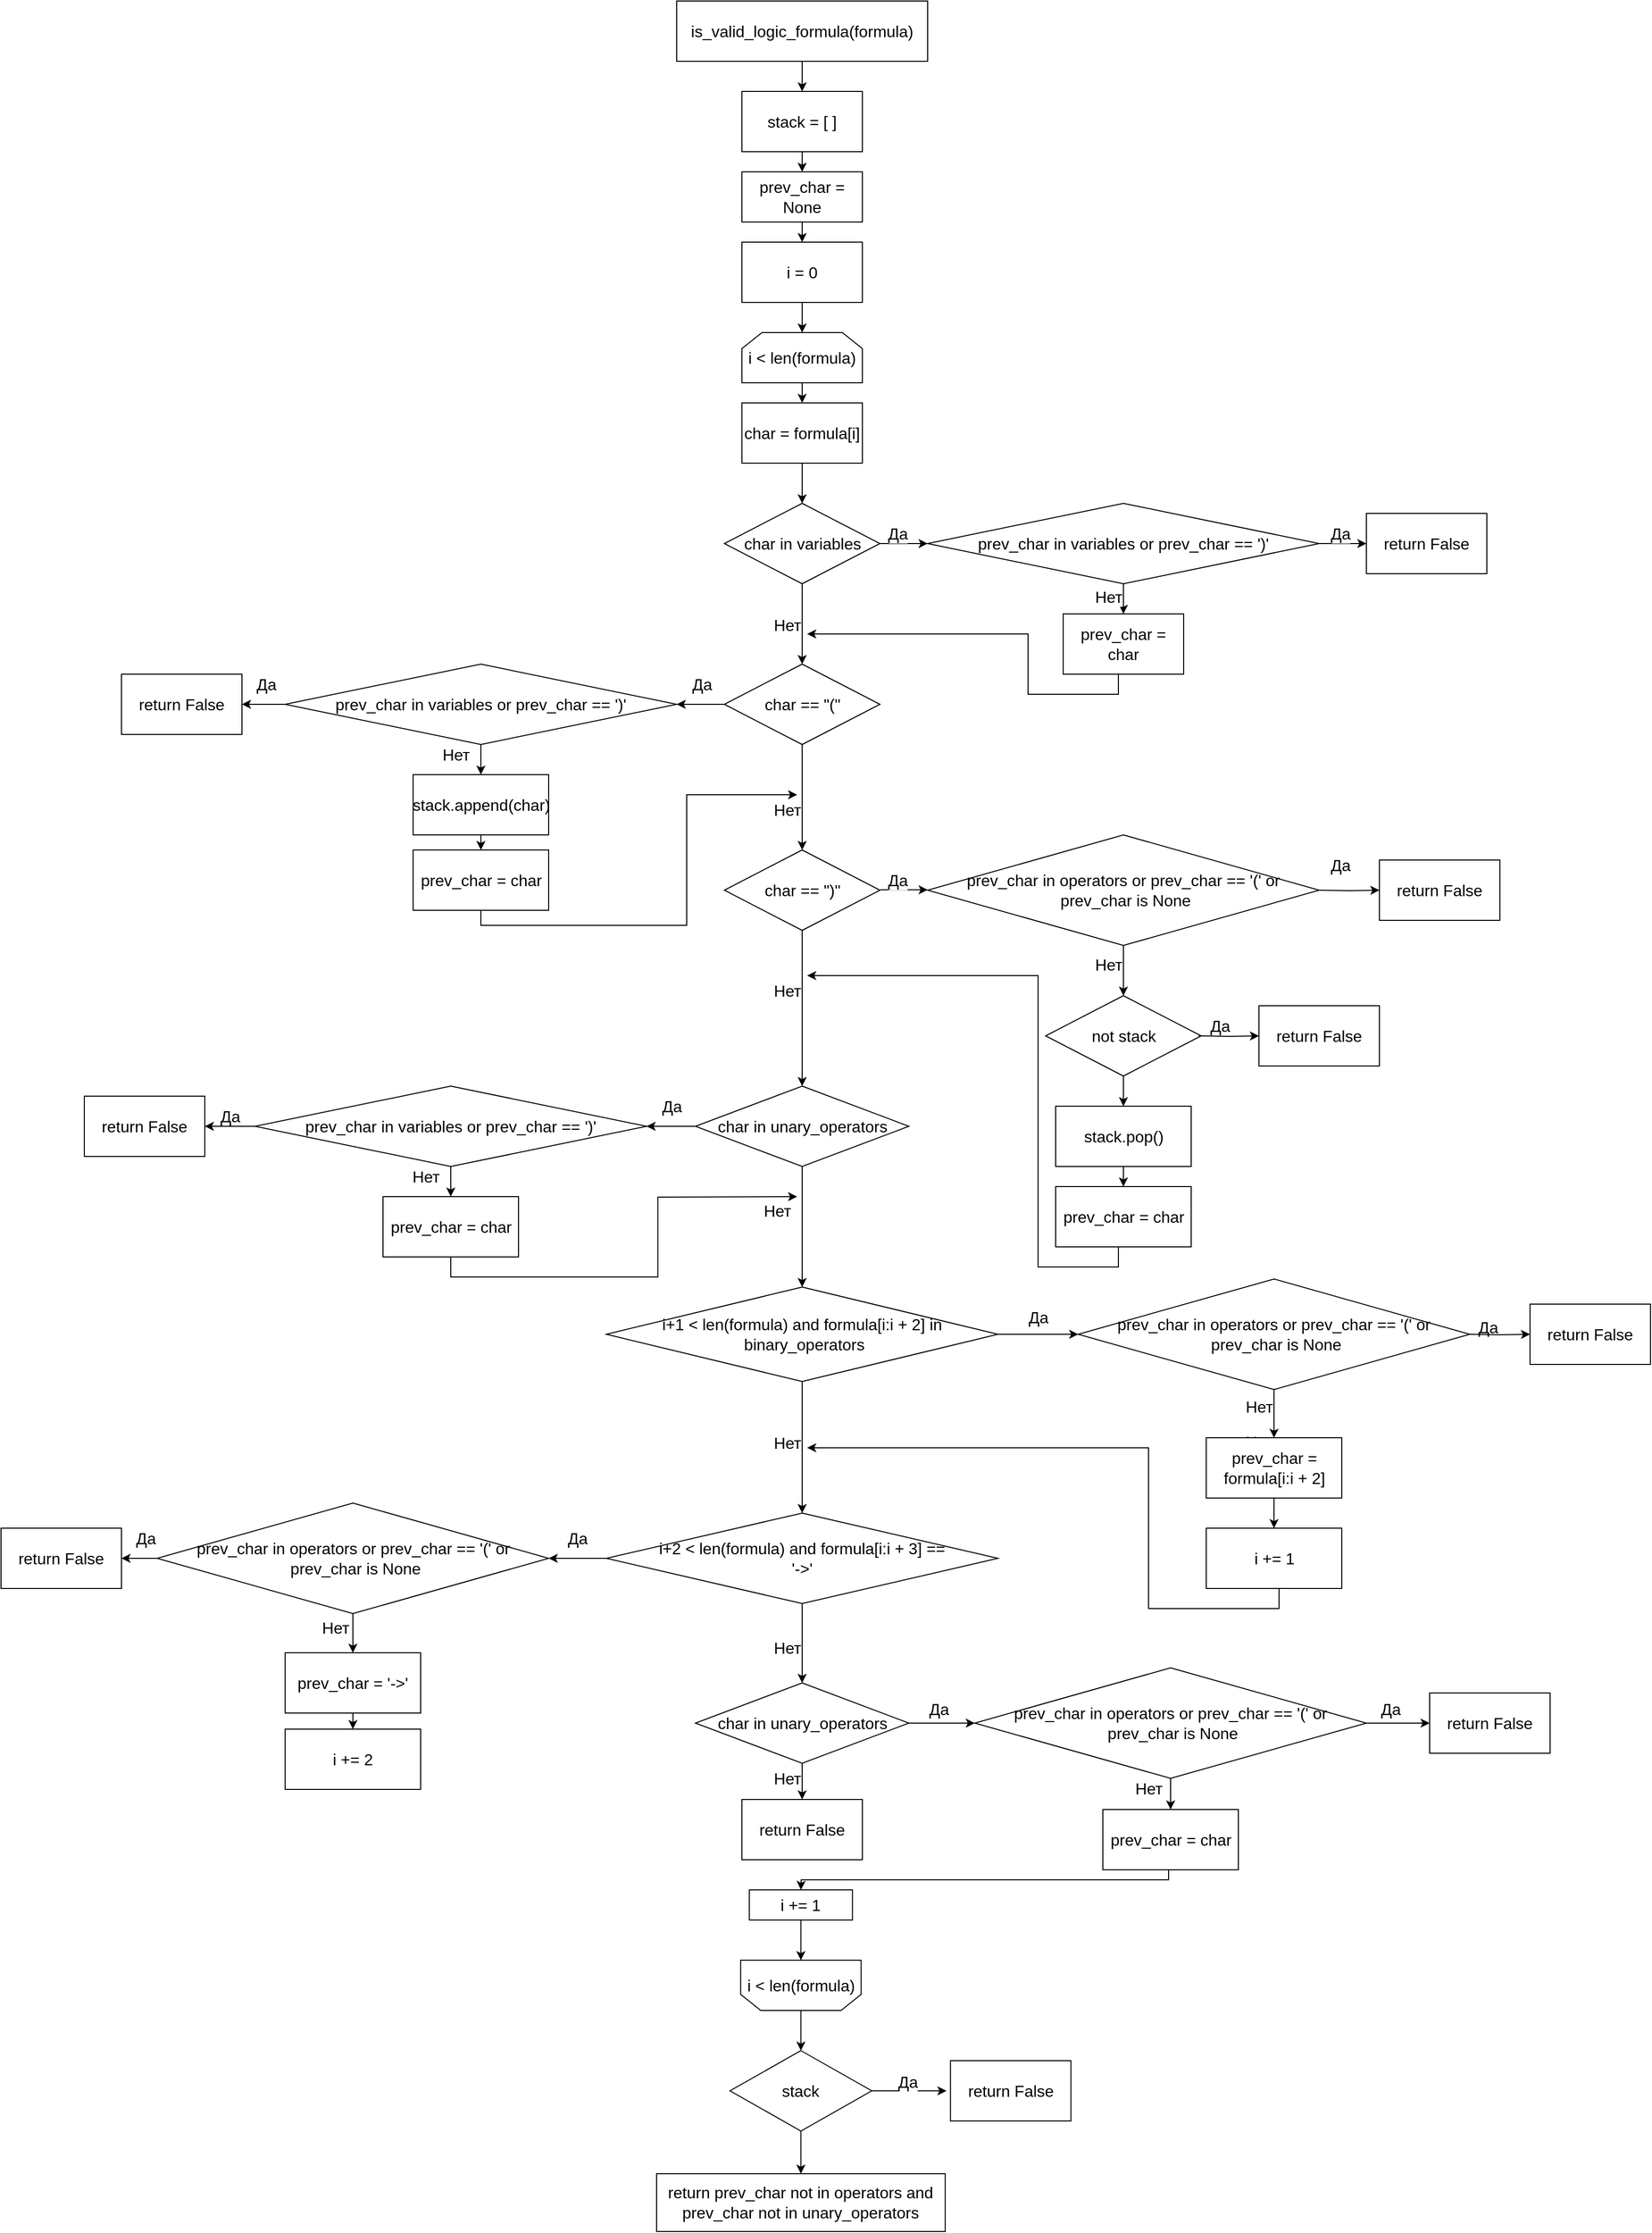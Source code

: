 <mxfile version="24.4.15" type="device">
  <diagram name="Страница — 1" id="Y0iog1D-8gOojJ0sZurG">
    <mxGraphModel dx="2927" dy="1044" grid="1" gridSize="10" guides="1" tooltips="1" connect="1" arrows="1" fold="1" page="1" pageScale="1" pageWidth="827" pageHeight="1169" math="0" shadow="0">
      <root>
        <mxCell id="0" />
        <mxCell id="1" parent="0" />
        <mxCell id="5-rzLN85mJO3nijn3qB9-3" style="edgeStyle=orthogonalEdgeStyle;rounded=0;orthogonalLoop=1;jettySize=auto;html=1;exitX=0.5;exitY=1;exitDx=0;exitDy=0;entryX=0.5;entryY=0;entryDx=0;entryDy=0;fontSize=16;" parent="1" source="5-rzLN85mJO3nijn3qB9-1" target="5-rzLN85mJO3nijn3qB9-2" edge="1">
          <mxGeometry relative="1" as="geometry" />
        </mxCell>
        <mxCell id="5-rzLN85mJO3nijn3qB9-1" value="is_valid_logic_formula(formula)" style="rounded=1;whiteSpace=wrap;html=1;arcSize=0;fontSize=16;" parent="1" vertex="1">
          <mxGeometry x="20.01" y="80" width="250" height="60" as="geometry" />
        </mxCell>
        <mxCell id="5-rzLN85mJO3nijn3qB9-5" style="edgeStyle=orthogonalEdgeStyle;rounded=0;orthogonalLoop=1;jettySize=auto;html=1;exitX=0.5;exitY=1;exitDx=0;exitDy=0;entryX=0.5;entryY=0;entryDx=0;entryDy=0;fontSize=16;" parent="1" source="5-rzLN85mJO3nijn3qB9-2" target="5-rzLN85mJO3nijn3qB9-4" edge="1">
          <mxGeometry relative="1" as="geometry" />
        </mxCell>
        <mxCell id="5-rzLN85mJO3nijn3qB9-2" value="stack = [ ]" style="rounded=0;whiteSpace=wrap;html=1;fontSize=16;" parent="1" vertex="1">
          <mxGeometry x="85" y="170" width="120" height="60" as="geometry" />
        </mxCell>
        <mxCell id="5-rzLN85mJO3nijn3qB9-7" style="edgeStyle=orthogonalEdgeStyle;rounded=0;orthogonalLoop=1;jettySize=auto;html=1;exitX=0.5;exitY=1;exitDx=0;exitDy=0;entryX=0.5;entryY=0;entryDx=0;entryDy=0;fontSize=16;" parent="1" source="5-rzLN85mJO3nijn3qB9-4" target="5-rzLN85mJO3nijn3qB9-6" edge="1">
          <mxGeometry relative="1" as="geometry" />
        </mxCell>
        <mxCell id="5-rzLN85mJO3nijn3qB9-4" value="prev_char = None" style="rounded=0;whiteSpace=wrap;html=1;fontSize=16;" parent="1" vertex="1">
          <mxGeometry x="85" y="250" width="120" height="50" as="geometry" />
        </mxCell>
        <mxCell id="5-rzLN85mJO3nijn3qB9-9" style="edgeStyle=orthogonalEdgeStyle;rounded=0;orthogonalLoop=1;jettySize=auto;html=1;exitX=0.5;exitY=1;exitDx=0;exitDy=0;entryX=0.5;entryY=0;entryDx=0;entryDy=0;fontSize=16;" parent="1" source="5-rzLN85mJO3nijn3qB9-6" target="5-rzLN85mJO3nijn3qB9-8" edge="1">
          <mxGeometry relative="1" as="geometry" />
        </mxCell>
        <mxCell id="5-rzLN85mJO3nijn3qB9-6" value="i = 0" style="rounded=0;whiteSpace=wrap;html=1;fontSize=16;" parent="1" vertex="1">
          <mxGeometry x="85" y="320" width="120" height="60" as="geometry" />
        </mxCell>
        <mxCell id="5-rzLN85mJO3nijn3qB9-11" style="edgeStyle=orthogonalEdgeStyle;rounded=0;orthogonalLoop=1;jettySize=auto;html=1;exitX=0.5;exitY=1;exitDx=0;exitDy=0;entryX=0.5;entryY=0;entryDx=0;entryDy=0;fontSize=16;" parent="1" source="5-rzLN85mJO3nijn3qB9-8" target="5-rzLN85mJO3nijn3qB9-10" edge="1">
          <mxGeometry relative="1" as="geometry" />
        </mxCell>
        <mxCell id="5-rzLN85mJO3nijn3qB9-8" value="i &amp;lt; len(formula)" style="shape=loopLimit;whiteSpace=wrap;html=1;fontSize=16;" parent="1" vertex="1">
          <mxGeometry x="85" y="410" width="120" height="50" as="geometry" />
        </mxCell>
        <mxCell id="5-rzLN85mJO3nijn3qB9-13" style="edgeStyle=orthogonalEdgeStyle;rounded=0;orthogonalLoop=1;jettySize=auto;html=1;exitX=0.5;exitY=1;exitDx=0;exitDy=0;entryX=0.5;entryY=0;entryDx=0;entryDy=0;fontSize=16;" parent="1" source="5-rzLN85mJO3nijn3qB9-10" target="5-rzLN85mJO3nijn3qB9-12" edge="1">
          <mxGeometry relative="1" as="geometry" />
        </mxCell>
        <mxCell id="5-rzLN85mJO3nijn3qB9-10" value="char = formula[i]" style="rounded=0;whiteSpace=wrap;html=1;fontSize=16;" parent="1" vertex="1">
          <mxGeometry x="85.01" y="480" width="120" height="60" as="geometry" />
        </mxCell>
        <mxCell id="5-rzLN85mJO3nijn3qB9-19" style="edgeStyle=orthogonalEdgeStyle;rounded=0;orthogonalLoop=1;jettySize=auto;html=1;exitX=1;exitY=0.5;exitDx=0;exitDy=0;entryX=0;entryY=0.5;entryDx=0;entryDy=0;fontSize=16;" parent="1" source="5-rzLN85mJO3nijn3qB9-12" target="5-rzLN85mJO3nijn3qB9-14" edge="1">
          <mxGeometry relative="1" as="geometry" />
        </mxCell>
        <mxCell id="5-rzLN85mJO3nijn3qB9-20" value="Да" style="edgeLabel;html=1;align=center;verticalAlign=middle;resizable=0;points=[];fontSize=16;" parent="5-rzLN85mJO3nijn3qB9-19" vertex="1" connectable="0">
          <mxGeometry x="-0.397" y="-2" relative="1" as="geometry">
            <mxPoint x="3" y="-12" as="offset" />
          </mxGeometry>
        </mxCell>
        <mxCell id="5-rzLN85mJO3nijn3qB9-25" style="edgeStyle=orthogonalEdgeStyle;rounded=0;orthogonalLoop=1;jettySize=auto;html=1;exitX=0.5;exitY=1;exitDx=0;exitDy=0;entryX=0.5;entryY=0;entryDx=0;entryDy=0;fontSize=16;" parent="1" source="5-rzLN85mJO3nijn3qB9-12" target="5-rzLN85mJO3nijn3qB9-24" edge="1">
          <mxGeometry relative="1" as="geometry" />
        </mxCell>
        <mxCell id="5-rzLN85mJO3nijn3qB9-26" value="Нет" style="edgeLabel;html=1;align=center;verticalAlign=middle;resizable=0;points=[];fontSize=16;" parent="5-rzLN85mJO3nijn3qB9-25" vertex="1" connectable="0">
          <mxGeometry x="0.022" relative="1" as="geometry">
            <mxPoint x="-15" as="offset" />
          </mxGeometry>
        </mxCell>
        <mxCell id="5-rzLN85mJO3nijn3qB9-41" value="Нет" style="edgeLabel;html=1;align=center;verticalAlign=middle;resizable=0;points=[];fontSize=16;" parent="5-rzLN85mJO3nijn3qB9-25" vertex="1" connectable="0">
          <mxGeometry x="0.022" relative="1" as="geometry">
            <mxPoint x="-15" y="184" as="offset" />
          </mxGeometry>
        </mxCell>
        <mxCell id="LosqxCg_f1JMaSv-hM1q-16" value="Нет" style="edgeLabel;html=1;align=center;verticalAlign=middle;resizable=0;points=[];fontSize=16;" parent="5-rzLN85mJO3nijn3qB9-25" vertex="1" connectable="0">
          <mxGeometry x="0.022" relative="1" as="geometry">
            <mxPoint x="-345" y="164" as="offset" />
          </mxGeometry>
        </mxCell>
        <mxCell id="LosqxCg_f1JMaSv-hM1q-19" value="Нет" style="edgeLabel;html=1;align=center;verticalAlign=middle;resizable=0;points=[];fontSize=16;" parent="5-rzLN85mJO3nijn3qB9-25" vertex="1" connectable="0">
          <mxGeometry x="0.022" relative="1" as="geometry">
            <mxPoint x="305" y="338" as="offset" />
          </mxGeometry>
        </mxCell>
        <mxCell id="LosqxCg_f1JMaSv-hM1q-20" value="Нет" style="edgeLabel;html=1;align=center;verticalAlign=middle;resizable=0;points=[];fontSize=16;" parent="5-rzLN85mJO3nijn3qB9-25" vertex="1" connectable="0">
          <mxGeometry x="0.022" relative="1" as="geometry">
            <mxPoint x="305" y="494" as="offset" />
          </mxGeometry>
        </mxCell>
        <mxCell id="LosqxCg_f1JMaSv-hM1q-22" value="Нет" style="edgeLabel;html=1;align=center;verticalAlign=middle;resizable=0;points=[];fontSize=16;" parent="5-rzLN85mJO3nijn3qB9-25" vertex="1" connectable="0">
          <mxGeometry x="0.022" relative="1" as="geometry">
            <mxPoint x="-15" y="364" as="offset" />
          </mxGeometry>
        </mxCell>
        <mxCell id="LosqxCg_f1JMaSv-hM1q-32" value="Нет" style="edgeLabel;html=1;align=center;verticalAlign=middle;resizable=0;points=[];fontSize=16;" parent="5-rzLN85mJO3nijn3qB9-25" vertex="1" connectable="0">
          <mxGeometry x="0.022" relative="1" as="geometry">
            <mxPoint x="-375" y="583" as="offset" />
          </mxGeometry>
        </mxCell>
        <mxCell id="LosqxCg_f1JMaSv-hM1q-34" value="Нет" style="edgeLabel;html=1;align=center;verticalAlign=middle;resizable=0;points=[];fontSize=16;" parent="5-rzLN85mJO3nijn3qB9-25" vertex="1" connectable="0">
          <mxGeometry x="0.022" relative="1" as="geometry">
            <mxPoint x="-25" y="583" as="offset" />
          </mxGeometry>
        </mxCell>
        <mxCell id="LosqxCg_f1JMaSv-hM1q-36" value="Нет" style="edgeLabel;html=1;align=center;verticalAlign=middle;resizable=0;points=[];fontSize=16;" parent="5-rzLN85mJO3nijn3qB9-25" vertex="1" connectable="0">
          <mxGeometry x="0.022" relative="1" as="geometry">
            <mxPoint x="455" y="813" as="offset" />
          </mxGeometry>
        </mxCell>
        <mxCell id="LosqxCg_f1JMaSv-hM1q-39" value="Нет" style="edgeLabel;html=1;align=center;verticalAlign=middle;resizable=0;points=[];fontSize=16;" parent="5-rzLN85mJO3nijn3qB9-25" vertex="1" connectable="0">
          <mxGeometry x="0.022" relative="1" as="geometry">
            <mxPoint x="-15" y="814" as="offset" />
          </mxGeometry>
        </mxCell>
        <mxCell id="LosqxCg_f1JMaSv-hM1q-48" value="Нет" style="edgeLabel;html=1;align=center;verticalAlign=middle;resizable=0;points=[];fontSize=16;" parent="5-rzLN85mJO3nijn3qB9-25" vertex="1" connectable="0">
          <mxGeometry x="0.022" relative="1" as="geometry">
            <mxPoint x="-465" y="1034" as="offset" />
          </mxGeometry>
        </mxCell>
        <mxCell id="LosqxCg_f1JMaSv-hM1q-54" value="Нет" style="edgeLabel;html=1;align=center;verticalAlign=middle;resizable=0;points=[];fontSize=16;" parent="5-rzLN85mJO3nijn3qB9-25" vertex="1" connectable="0">
          <mxGeometry x="0.022" relative="1" as="geometry">
            <mxPoint x="-15" y="1018" as="offset" />
          </mxGeometry>
        </mxCell>
        <mxCell id="LosqxCg_f1JMaSv-hM1q-55" value="Нет" style="edgeLabel;html=1;align=center;verticalAlign=middle;resizable=0;points=[];fontSize=16;" parent="5-rzLN85mJO3nijn3qB9-25" vertex="1" connectable="0">
          <mxGeometry x="0.022" relative="1" as="geometry">
            <mxPoint x="455" y="778" as="offset" />
          </mxGeometry>
        </mxCell>
        <mxCell id="LosqxCg_f1JMaSv-hM1q-58" value="Нет" style="edgeLabel;html=1;align=center;verticalAlign=middle;resizable=0;points=[];fontSize=16;" parent="5-rzLN85mJO3nijn3qB9-25" vertex="1" connectable="0">
          <mxGeometry x="0.022" relative="1" as="geometry">
            <mxPoint x="-465" y="998" as="offset" />
          </mxGeometry>
        </mxCell>
        <mxCell id="LosqxCg_f1JMaSv-hM1q-59" value="Нет" style="edgeLabel;html=1;align=center;verticalAlign=middle;resizable=0;points=[];fontSize=16;" parent="5-rzLN85mJO3nijn3qB9-25" vertex="1" connectable="0">
          <mxGeometry x="0.022" relative="1" as="geometry">
            <mxPoint x="345" y="1158" as="offset" />
          </mxGeometry>
        </mxCell>
        <mxCell id="LosqxCg_f1JMaSv-hM1q-60" value="Нет" style="edgeLabel;html=1;align=center;verticalAlign=middle;resizable=0;points=[];fontSize=16;" parent="5-rzLN85mJO3nijn3qB9-25" vertex="1" connectable="0">
          <mxGeometry x="0.022" relative="1" as="geometry">
            <mxPoint x="-15" y="1148" as="offset" />
          </mxGeometry>
        </mxCell>
        <mxCell id="5-rzLN85mJO3nijn3qB9-12" value="char in variables" style="rhombus;whiteSpace=wrap;html=1;fontSize=16;" parent="1" vertex="1">
          <mxGeometry x="67.5" y="580" width="155" height="80" as="geometry" />
        </mxCell>
        <mxCell id="5-rzLN85mJO3nijn3qB9-17" style="edgeStyle=orthogonalEdgeStyle;rounded=0;orthogonalLoop=1;jettySize=auto;html=1;exitX=1;exitY=0.5;exitDx=0;exitDy=0;entryX=0;entryY=0.5;entryDx=0;entryDy=0;fontSize=16;" parent="1" source="5-rzLN85mJO3nijn3qB9-14" target="5-rzLN85mJO3nijn3qB9-15" edge="1">
          <mxGeometry relative="1" as="geometry" />
        </mxCell>
        <mxCell id="5-rzLN85mJO3nijn3qB9-18" value="Да" style="edgeLabel;html=1;align=center;verticalAlign=middle;resizable=0;points=[];fontSize=16;" parent="5-rzLN85mJO3nijn3qB9-17" vertex="1" connectable="0">
          <mxGeometry x="-0.126" y="5" relative="1" as="geometry">
            <mxPoint y="-5" as="offset" />
          </mxGeometry>
        </mxCell>
        <mxCell id="5-rzLN85mJO3nijn3qB9-45" value="Да" style="edgeLabel;html=1;align=center;verticalAlign=middle;resizable=0;points=[];fontSize=16;" parent="5-rzLN85mJO3nijn3qB9-17" vertex="1" connectable="0">
          <mxGeometry x="-0.126" y="5" relative="1" as="geometry">
            <mxPoint y="325" as="offset" />
          </mxGeometry>
        </mxCell>
        <mxCell id="5-rzLN85mJO3nijn3qB9-49" value="Да" style="edgeLabel;html=1;align=center;verticalAlign=middle;resizable=0;points=[];fontSize=16;" parent="5-rzLN85mJO3nijn3qB9-17" vertex="1" connectable="0">
          <mxGeometry x="-0.126" y="5" relative="1" as="geometry">
            <mxPoint x="-120" y="485" as="offset" />
          </mxGeometry>
        </mxCell>
        <mxCell id="5-rzLN85mJO3nijn3qB9-79" value="Да" style="edgeLabel;html=1;align=center;verticalAlign=middle;resizable=0;points=[];fontSize=16;" parent="5-rzLN85mJO3nijn3qB9-17" vertex="1" connectable="0">
          <mxGeometry x="-0.126" y="5" relative="1" as="geometry">
            <mxPoint x="147" y="785" as="offset" />
          </mxGeometry>
        </mxCell>
        <mxCell id="5-rzLN85mJO3nijn3qB9-108" value="Да" style="edgeLabel;html=1;align=center;verticalAlign=middle;resizable=0;points=[];fontSize=16;" parent="5-rzLN85mJO3nijn3qB9-17" vertex="1" connectable="0">
          <mxGeometry x="-0.126" y="5" relative="1" as="geometry">
            <mxPoint x="50" y="1165" as="offset" />
          </mxGeometry>
        </mxCell>
        <mxCell id="LosqxCg_f1JMaSv-hM1q-6" value="Да" style="edgeLabel;html=1;align=center;verticalAlign=middle;resizable=0;points=[];fontSize=16;" parent="5-rzLN85mJO3nijn3qB9-17" vertex="1" connectable="0">
          <mxGeometry x="-0.126" y="5" relative="1" as="geometry">
            <mxPoint x="-636" y="145" as="offset" />
          </mxGeometry>
        </mxCell>
        <mxCell id="LosqxCg_f1JMaSv-hM1q-7" value="Да" style="edgeLabel;html=1;align=center;verticalAlign=middle;resizable=0;points=[];fontSize=16;" parent="5-rzLN85mJO3nijn3qB9-17" vertex="1" connectable="0">
          <mxGeometry x="-0.126" y="5" relative="1" as="geometry">
            <mxPoint x="-1070" y="145" as="offset" />
          </mxGeometry>
        </mxCell>
        <mxCell id="LosqxCg_f1JMaSv-hM1q-26" value="Да" style="edgeLabel;html=1;align=center;verticalAlign=middle;resizable=0;points=[];fontSize=16;" parent="5-rzLN85mJO3nijn3qB9-17" vertex="1" connectable="0">
          <mxGeometry x="-0.126" y="5" relative="1" as="geometry">
            <mxPoint x="-666" y="565" as="offset" />
          </mxGeometry>
        </mxCell>
        <mxCell id="LosqxCg_f1JMaSv-hM1q-29" value="Да" style="edgeLabel;html=1;align=center;verticalAlign=middle;resizable=0;points=[];fontSize=16;" parent="5-rzLN85mJO3nijn3qB9-17" vertex="1" connectable="0">
          <mxGeometry x="-0.126" y="5" relative="1" as="geometry">
            <mxPoint x="-1106" y="575" as="offset" />
          </mxGeometry>
        </mxCell>
        <mxCell id="LosqxCg_f1JMaSv-hM1q-42" value="Да" style="edgeLabel;html=1;align=center;verticalAlign=middle;resizable=0;points=[];fontSize=16;" parent="5-rzLN85mJO3nijn3qB9-17" vertex="1" connectable="0">
          <mxGeometry x="-0.126" y="5" relative="1" as="geometry">
            <mxPoint x="-760" y="995" as="offset" />
          </mxGeometry>
        </mxCell>
        <mxCell id="LosqxCg_f1JMaSv-hM1q-45" value="Да" style="edgeLabel;html=1;align=center;verticalAlign=middle;resizable=0;points=[];fontSize=16;" parent="5-rzLN85mJO3nijn3qB9-17" vertex="1" connectable="0">
          <mxGeometry x="-0.126" y="5" relative="1" as="geometry">
            <mxPoint x="-1190" y="995" as="offset" />
          </mxGeometry>
        </mxCell>
        <mxCell id="LosqxCg_f1JMaSv-hM1q-53" value="Да" style="edgeLabel;html=1;align=center;verticalAlign=middle;resizable=0;points=[];fontSize=16;" parent="5-rzLN85mJO3nijn3qB9-17" vertex="1" connectable="0">
          <mxGeometry x="-0.126" y="5" relative="1" as="geometry">
            <mxPoint x="-400" y="1165" as="offset" />
          </mxGeometry>
        </mxCell>
        <mxCell id="5-rzLN85mJO3nijn3qB9-22" style="edgeStyle=orthogonalEdgeStyle;rounded=0;orthogonalLoop=1;jettySize=auto;html=1;exitX=0.5;exitY=1;exitDx=0;exitDy=0;entryX=0.5;entryY=0;entryDx=0;entryDy=0;fontSize=16;" parent="1" source="5-rzLN85mJO3nijn3qB9-14" target="5-rzLN85mJO3nijn3qB9-21" edge="1">
          <mxGeometry relative="1" as="geometry" />
        </mxCell>
        <mxCell id="5-rzLN85mJO3nijn3qB9-23" value="Нет" style="edgeLabel;html=1;align=center;verticalAlign=middle;resizable=0;points=[];fontSize=16;" parent="5-rzLN85mJO3nijn3qB9-22" vertex="1" connectable="0">
          <mxGeometry x="-0.236" y="1" relative="1" as="geometry">
            <mxPoint x="-16" y="1" as="offset" />
          </mxGeometry>
        </mxCell>
        <mxCell id="LosqxCg_f1JMaSv-hM1q-56" value="Нет" style="edgeLabel;html=1;align=center;verticalAlign=middle;resizable=0;points=[];fontSize=16;" parent="5-rzLN85mJO3nijn3qB9-22" vertex="1" connectable="0">
          <mxGeometry x="-0.236" y="1" relative="1" as="geometry">
            <mxPoint x="-666" y="158" as="offset" />
          </mxGeometry>
        </mxCell>
        <mxCell id="LosqxCg_f1JMaSv-hM1q-57" value="Нет" style="edgeLabel;html=1;align=center;verticalAlign=middle;resizable=0;points=[];fontSize=16;" parent="5-rzLN85mJO3nijn3qB9-22" vertex="1" connectable="0">
          <mxGeometry x="-0.236" y="1" relative="1" as="geometry">
            <mxPoint x="-696" y="578" as="offset" />
          </mxGeometry>
        </mxCell>
        <mxCell id="5-rzLN85mJO3nijn3qB9-14" value="prev_char in variables or prev_char == &#39;)&#39;" style="rhombus;whiteSpace=wrap;html=1;fontSize=16;" parent="1" vertex="1">
          <mxGeometry x="270" y="580" width="390" height="80" as="geometry" />
        </mxCell>
        <mxCell id="5-rzLN85mJO3nijn3qB9-15" value="&lt;font style=&quot;font-size: 16px;&quot;&gt;return False&lt;/font&gt;" style="rounded=1;whiteSpace=wrap;html=1;arcSize=0;fontSize=16;" parent="1" vertex="1">
          <mxGeometry x="707" y="590" width="120" height="60" as="geometry" />
        </mxCell>
        <mxCell id="5-rzLN85mJO3nijn3qB9-21" value="prev_char = char" style="rounded=0;whiteSpace=wrap;html=1;fontSize=16;" parent="1" vertex="1">
          <mxGeometry x="405" y="690" width="120" height="60" as="geometry" />
        </mxCell>
        <mxCell id="5-rzLN85mJO3nijn3qB9-40" style="edgeStyle=orthogonalEdgeStyle;rounded=0;orthogonalLoop=1;jettySize=auto;html=1;exitX=0.5;exitY=1;exitDx=0;exitDy=0;entryX=0.5;entryY=0;entryDx=0;entryDy=0;fontSize=16;" parent="1" source="5-rzLN85mJO3nijn3qB9-24" target="5-rzLN85mJO3nijn3qB9-39" edge="1">
          <mxGeometry relative="1" as="geometry" />
        </mxCell>
        <mxCell id="LosqxCg_f1JMaSv-hM1q-2" style="edgeStyle=orthogonalEdgeStyle;rounded=0;orthogonalLoop=1;jettySize=auto;html=1;exitX=0;exitY=0.5;exitDx=0;exitDy=0;entryX=1;entryY=0.5;entryDx=0;entryDy=0;fontSize=16;" parent="1" source="5-rzLN85mJO3nijn3qB9-24" target="LosqxCg_f1JMaSv-hM1q-1" edge="1">
          <mxGeometry relative="1" as="geometry" />
        </mxCell>
        <mxCell id="5-rzLN85mJO3nijn3qB9-24" value="char == &quot;(&quot;" style="rhombus;whiteSpace=wrap;html=1;fontSize=16;" parent="1" vertex="1">
          <mxGeometry x="67.5" y="740" width="155" height="80" as="geometry" />
        </mxCell>
        <mxCell id="5-rzLN85mJO3nijn3qB9-27" value="" style="endArrow=classic;html=1;rounded=0;fontSize=16;" parent="1" edge="1">
          <mxGeometry width="50" height="50" relative="1" as="geometry">
            <mxPoint x="460" y="750" as="sourcePoint" />
            <mxPoint x="150" y="710" as="targetPoint" />
            <Array as="points">
              <mxPoint x="460" y="770" />
              <mxPoint x="370" y="770" />
              <mxPoint x="370" y="710" />
            </Array>
          </mxGeometry>
        </mxCell>
        <mxCell id="5-rzLN85mJO3nijn3qB9-60" style="edgeStyle=orthogonalEdgeStyle;rounded=0;orthogonalLoop=1;jettySize=auto;html=1;exitX=0.5;exitY=1;exitDx=0;exitDy=0;entryX=0.5;entryY=0;entryDx=0;entryDy=0;fontSize=16;" parent="1" source="5-rzLN85mJO3nijn3qB9-39" target="5-rzLN85mJO3nijn3qB9-59" edge="1">
          <mxGeometry relative="1" as="geometry" />
        </mxCell>
        <mxCell id="5-rzLN85mJO3nijn3qB9-39" value="char == &quot;)&quot;" style="rhombus;whiteSpace=wrap;html=1;fontSize=16;" parent="1" vertex="1">
          <mxGeometry x="67.51" y="925" width="155" height="80" as="geometry" />
        </mxCell>
        <mxCell id="5-rzLN85mJO3nijn3qB9-52" style="edgeStyle=orthogonalEdgeStyle;rounded=0;orthogonalLoop=1;jettySize=auto;html=1;exitX=0.5;exitY=1;exitDx=0;exitDy=0;entryX=0.5;entryY=0;entryDx=0;entryDy=0;fontSize=16;" parent="1" source="5-rzLN85mJO3nijn3qB9-42" target="5-rzLN85mJO3nijn3qB9-48" edge="1">
          <mxGeometry relative="1" as="geometry" />
        </mxCell>
        <mxCell id="5-rzLN85mJO3nijn3qB9-42" value="prev_char in operators or prev_char == &#39;(&#39; or&lt;div style=&quot;font-size: 16px;&quot;&gt;&amp;nbsp;prev_char is None&lt;/div&gt;" style="rhombus;whiteSpace=wrap;html=1;fontSize=16;" parent="1" vertex="1">
          <mxGeometry x="270" y="910" width="390" height="110" as="geometry" />
        </mxCell>
        <mxCell id="5-rzLN85mJO3nijn3qB9-43" style="edgeStyle=orthogonalEdgeStyle;rounded=0;orthogonalLoop=1;jettySize=auto;html=1;exitX=1;exitY=0.5;exitDx=0;exitDy=0;entryX=0;entryY=0.5;entryDx=0;entryDy=0;fontSize=16;" parent="1" edge="1">
          <mxGeometry relative="1" as="geometry">
            <mxPoint x="223" y="964.64" as="sourcePoint" />
            <mxPoint x="270" y="964.64" as="targetPoint" />
          </mxGeometry>
        </mxCell>
        <mxCell id="5-rzLN85mJO3nijn3qB9-44" value="Да" style="edgeLabel;html=1;align=center;verticalAlign=middle;resizable=0;points=[];fontSize=16;" parent="5-rzLN85mJO3nijn3qB9-43" vertex="1" connectable="0">
          <mxGeometry x="-0.397" y="-2" relative="1" as="geometry">
            <mxPoint x="3" y="-12" as="offset" />
          </mxGeometry>
        </mxCell>
        <mxCell id="LosqxCg_f1JMaSv-hM1q-35" value="Да" style="edgeLabel;html=1;align=center;verticalAlign=middle;resizable=0;points=[];fontSize=16;" parent="5-rzLN85mJO3nijn3qB9-43" vertex="1" connectable="0">
          <mxGeometry x="-0.397" y="-2" relative="1" as="geometry">
            <mxPoint x="143" y="423" as="offset" />
          </mxGeometry>
        </mxCell>
        <mxCell id="5-rzLN85mJO3nijn3qB9-46" style="edgeStyle=orthogonalEdgeStyle;rounded=0;orthogonalLoop=1;jettySize=auto;html=1;exitX=1;exitY=0.5;exitDx=0;exitDy=0;entryX=0;entryY=0.5;entryDx=0;entryDy=0;fontSize=16;" parent="1" target="5-rzLN85mJO3nijn3qB9-47" edge="1">
          <mxGeometry relative="1" as="geometry">
            <mxPoint x="660" y="965" as="sourcePoint" />
          </mxGeometry>
        </mxCell>
        <mxCell id="5-rzLN85mJO3nijn3qB9-47" value="&lt;font style=&quot;font-size: 16px;&quot;&gt;return False&lt;/font&gt;" style="rounded=1;whiteSpace=wrap;html=1;arcSize=0;fontSize=16;" parent="1" vertex="1">
          <mxGeometry x="720" y="935" width="120" height="60" as="geometry" />
        </mxCell>
        <mxCell id="LosqxCg_f1JMaSv-hM1q-18" style="edgeStyle=orthogonalEdgeStyle;rounded=0;orthogonalLoop=1;jettySize=auto;html=1;exitX=0.5;exitY=1;exitDx=0;exitDy=0;entryX=0.5;entryY=0;entryDx=0;entryDy=0;fontSize=16;" parent="1" source="5-rzLN85mJO3nijn3qB9-48" target="5-rzLN85mJO3nijn3qB9-56" edge="1">
          <mxGeometry relative="1" as="geometry" />
        </mxCell>
        <mxCell id="5-rzLN85mJO3nijn3qB9-48" value="not stack" style="rhombus;whiteSpace=wrap;html=1;fontSize=16;" parent="1" vertex="1">
          <mxGeometry x="387.5" y="1070" width="155" height="80" as="geometry" />
        </mxCell>
        <mxCell id="5-rzLN85mJO3nijn3qB9-50" style="edgeStyle=orthogonalEdgeStyle;rounded=0;orthogonalLoop=1;jettySize=auto;html=1;exitX=1;exitY=0.5;exitDx=0;exitDy=0;entryX=0;entryY=0.5;entryDx=0;entryDy=0;fontSize=16;" parent="1" target="5-rzLN85mJO3nijn3qB9-51" edge="1">
          <mxGeometry relative="1" as="geometry">
            <mxPoint x="540" y="1110" as="sourcePoint" />
          </mxGeometry>
        </mxCell>
        <mxCell id="5-rzLN85mJO3nijn3qB9-51" value="&lt;font style=&quot;font-size: 16px;&quot;&gt;return False&lt;/font&gt;" style="rounded=1;whiteSpace=wrap;html=1;arcSize=0;fontSize=16;" parent="1" vertex="1">
          <mxGeometry x="600" y="1080" width="120" height="60" as="geometry" />
        </mxCell>
        <mxCell id="5-rzLN85mJO3nijn3qB9-58" style="edgeStyle=orthogonalEdgeStyle;rounded=0;orthogonalLoop=1;jettySize=auto;html=1;exitX=0.5;exitY=1;exitDx=0;exitDy=0;entryX=0.5;entryY=0;entryDx=0;entryDy=0;fontSize=16;" parent="1" source="5-rzLN85mJO3nijn3qB9-56" target="5-rzLN85mJO3nijn3qB9-57" edge="1">
          <mxGeometry relative="1" as="geometry" />
        </mxCell>
        <mxCell id="5-rzLN85mJO3nijn3qB9-56" value="stack.pop()" style="rounded=0;whiteSpace=wrap;html=1;fontSize=16;" parent="1" vertex="1">
          <mxGeometry x="397.5" y="1180" width="135" height="60" as="geometry" />
        </mxCell>
        <mxCell id="5-rzLN85mJO3nijn3qB9-57" value="prev_char = char" style="rounded=0;whiteSpace=wrap;html=1;fontSize=16;" parent="1" vertex="1">
          <mxGeometry x="397.5" y="1260" width="135" height="60" as="geometry" />
        </mxCell>
        <mxCell id="5-rzLN85mJO3nijn3qB9-75" style="edgeStyle=orthogonalEdgeStyle;rounded=0;orthogonalLoop=1;jettySize=auto;html=1;exitX=0.5;exitY=1;exitDx=0;exitDy=0;entryX=0.5;entryY=0;entryDx=0;entryDy=0;fontSize=16;" parent="1" source="5-rzLN85mJO3nijn3qB9-59" target="5-rzLN85mJO3nijn3qB9-74" edge="1">
          <mxGeometry relative="1" as="geometry" />
        </mxCell>
        <mxCell id="LosqxCg_f1JMaSv-hM1q-25" style="edgeStyle=orthogonalEdgeStyle;rounded=0;orthogonalLoop=1;jettySize=auto;html=1;exitX=0;exitY=0.5;exitDx=0;exitDy=0;entryX=1;entryY=0.5;entryDx=0;entryDy=0;fontSize=16;" parent="1" source="5-rzLN85mJO3nijn3qB9-59" target="LosqxCg_f1JMaSv-hM1q-23" edge="1">
          <mxGeometry relative="1" as="geometry" />
        </mxCell>
        <mxCell id="5-rzLN85mJO3nijn3qB9-59" value="char in unary_operators" style="rhombus;whiteSpace=wrap;html=1;fontSize=16;" parent="1" vertex="1">
          <mxGeometry x="38.76" y="1160" width="212.5" height="80" as="geometry" />
        </mxCell>
        <mxCell id="5-rzLN85mJO3nijn3qB9-85" style="edgeStyle=orthogonalEdgeStyle;rounded=0;orthogonalLoop=1;jettySize=auto;html=1;exitX=1;exitY=0.5;exitDx=0;exitDy=0;entryX=0;entryY=0.5;entryDx=0;entryDy=0;fontSize=16;" parent="1" source="5-rzLN85mJO3nijn3qB9-74" target="5-rzLN85mJO3nijn3qB9-78" edge="1">
          <mxGeometry relative="1" as="geometry" />
        </mxCell>
        <mxCell id="5-rzLN85mJO3nijn3qB9-91" style="edgeStyle=orthogonalEdgeStyle;rounded=0;orthogonalLoop=1;jettySize=auto;html=1;exitX=0.5;exitY=1;exitDx=0;exitDy=0;fontSize=16;" parent="1" source="5-rzLN85mJO3nijn3qB9-74" target="5-rzLN85mJO3nijn3qB9-90" edge="1">
          <mxGeometry relative="1" as="geometry" />
        </mxCell>
        <mxCell id="5-rzLN85mJO3nijn3qB9-74" value="i+1 &amp;lt; len(formula) and formula[i:i + 2] in&lt;div style=&quot;font-size: 16px;&quot;&gt;&amp;nbsp;binary_operators&lt;/div&gt;" style="rhombus;whiteSpace=wrap;html=1;fontSize=16;" parent="1" vertex="1">
          <mxGeometry x="-49.99" y="1360" width="390" height="94" as="geometry" />
        </mxCell>
        <mxCell id="5-rzLN85mJO3nijn3qB9-83" style="edgeStyle=orthogonalEdgeStyle;rounded=0;orthogonalLoop=1;jettySize=auto;html=1;exitX=0.5;exitY=1;exitDx=0;exitDy=0;entryX=0.5;entryY=0;entryDx=0;entryDy=0;fontSize=16;" parent="1" source="5-rzLN85mJO3nijn3qB9-78" target="5-rzLN85mJO3nijn3qB9-82" edge="1">
          <mxGeometry relative="1" as="geometry" />
        </mxCell>
        <mxCell id="5-rzLN85mJO3nijn3qB9-78" value="prev_char in operators or prev_char == &#39;(&#39; or&lt;div style=&quot;font-size: 16px;&quot;&gt;&amp;nbsp;prev_char is None&lt;/div&gt;" style="rhombus;whiteSpace=wrap;html=1;fontSize=16;" parent="1" vertex="1">
          <mxGeometry x="420" y="1352" width="390" height="110" as="geometry" />
        </mxCell>
        <mxCell id="5-rzLN85mJO3nijn3qB9-80" style="edgeStyle=orthogonalEdgeStyle;rounded=0;orthogonalLoop=1;jettySize=auto;html=1;exitX=1;exitY=0.5;exitDx=0;exitDy=0;entryX=0;entryY=0.5;entryDx=0;entryDy=0;fontSize=16;" parent="1" target="5-rzLN85mJO3nijn3qB9-81" edge="1">
          <mxGeometry relative="1" as="geometry">
            <mxPoint x="810" y="1407" as="sourcePoint" />
          </mxGeometry>
        </mxCell>
        <mxCell id="5-rzLN85mJO3nijn3qB9-81" value="&lt;font style=&quot;font-size: 16px;&quot;&gt;return False&lt;/font&gt;" style="rounded=1;whiteSpace=wrap;html=1;arcSize=0;fontSize=16;" parent="1" vertex="1">
          <mxGeometry x="870" y="1377" width="120" height="60" as="geometry" />
        </mxCell>
        <mxCell id="5-rzLN85mJO3nijn3qB9-88" style="edgeStyle=orthogonalEdgeStyle;rounded=0;orthogonalLoop=1;jettySize=auto;html=1;exitX=0.5;exitY=1;exitDx=0;exitDy=0;entryX=0.5;entryY=0;entryDx=0;entryDy=0;fontSize=16;" parent="1" source="5-rzLN85mJO3nijn3qB9-82" target="5-rzLN85mJO3nijn3qB9-87" edge="1">
          <mxGeometry relative="1" as="geometry" />
        </mxCell>
        <mxCell id="5-rzLN85mJO3nijn3qB9-82" value="prev_char = formula[i:i + 2]" style="rounded=0;whiteSpace=wrap;html=1;fontSize=16;" parent="1" vertex="1">
          <mxGeometry x="547.5" y="1510" width="135" height="60" as="geometry" />
        </mxCell>
        <mxCell id="5-rzLN85mJO3nijn3qB9-87" value="i += 1" style="rounded=0;whiteSpace=wrap;html=1;fontSize=16;" parent="1" vertex="1">
          <mxGeometry x="547.5" y="1600" width="135" height="60" as="geometry" />
        </mxCell>
        <mxCell id="5-rzLN85mJO3nijn3qB9-106" style="edgeStyle=orthogonalEdgeStyle;rounded=0;orthogonalLoop=1;jettySize=auto;html=1;exitX=0.5;exitY=1;exitDx=0;exitDy=0;entryX=0.5;entryY=0;entryDx=0;entryDy=0;fontSize=16;" parent="1" source="5-rzLN85mJO3nijn3qB9-90" target="5-rzLN85mJO3nijn3qB9-105" edge="1">
          <mxGeometry relative="1" as="geometry" />
        </mxCell>
        <mxCell id="LosqxCg_f1JMaSv-hM1q-41" style="edgeStyle=orthogonalEdgeStyle;rounded=0;orthogonalLoop=1;jettySize=auto;html=1;exitX=0;exitY=0.5;exitDx=0;exitDy=0;entryX=1;entryY=0.5;entryDx=0;entryDy=0;fontSize=16;" parent="1" source="5-rzLN85mJO3nijn3qB9-90" target="LosqxCg_f1JMaSv-hM1q-40" edge="1">
          <mxGeometry relative="1" as="geometry" />
        </mxCell>
        <mxCell id="5-rzLN85mJO3nijn3qB9-90" value="i+2 &amp;lt; len(formula) and formula[i:i + 3] ==&lt;div style=&quot;font-size: 16px;&quot;&gt;&#39;-&amp;gt;&#39;&lt;/div&gt;" style="rhombus;whiteSpace=wrap;html=1;fontSize=16;" parent="1" vertex="1">
          <mxGeometry x="-49.99" y="1585" width="390" height="90" as="geometry" />
        </mxCell>
        <mxCell id="5-rzLN85mJO3nijn3qB9-120" style="edgeStyle=orthogonalEdgeStyle;rounded=0;orthogonalLoop=1;jettySize=auto;html=1;exitX=0.5;exitY=1;exitDx=0;exitDy=0;entryX=0.5;entryY=0;entryDx=0;entryDy=0;fontSize=16;" parent="1" source="5-rzLN85mJO3nijn3qB9-105" target="5-rzLN85mJO3nijn3qB9-119" edge="1">
          <mxGeometry relative="1" as="geometry" />
        </mxCell>
        <mxCell id="5-rzLN85mJO3nijn3qB9-105" value="char in unary_operators" style="rhombus;whiteSpace=wrap;html=1;fontSize=16;" parent="1" vertex="1">
          <mxGeometry x="38.75" y="1754" width="212.5" height="80" as="geometry" />
        </mxCell>
        <mxCell id="5-rzLN85mJO3nijn3qB9-111" style="edgeStyle=orthogonalEdgeStyle;rounded=0;orthogonalLoop=1;jettySize=auto;html=1;exitX=1;exitY=0.5;exitDx=0;exitDy=0;entryX=0;entryY=0.5;entryDx=0;entryDy=0;fontSize=16;" parent="1" source="5-rzLN85mJO3nijn3qB9-105" target="5-rzLN85mJO3nijn3qB9-112" edge="1">
          <mxGeometry relative="1" as="geometry">
            <mxPoint x="260" y="2365" as="sourcePoint" />
          </mxGeometry>
        </mxCell>
        <mxCell id="LosqxCg_f1JMaSv-hM1q-51" style="edgeStyle=orthogonalEdgeStyle;rounded=0;orthogonalLoop=1;jettySize=auto;html=1;exitX=1;exitY=0.5;exitDx=0;exitDy=0;entryX=0;entryY=0.5;entryDx=0;entryDy=0;fontSize=16;" parent="1" source="5-rzLN85mJO3nijn3qB9-112" target="5-rzLN85mJO3nijn3qB9-114" edge="1">
          <mxGeometry relative="1" as="geometry" />
        </mxCell>
        <mxCell id="LosqxCg_f1JMaSv-hM1q-52" style="edgeStyle=orthogonalEdgeStyle;rounded=0;orthogonalLoop=1;jettySize=auto;html=1;exitX=0.5;exitY=1;exitDx=0;exitDy=0;entryX=0.5;entryY=0;entryDx=0;entryDy=0;fontSize=16;" parent="1" source="5-rzLN85mJO3nijn3qB9-112" target="5-rzLN85mJO3nijn3qB9-117" edge="1">
          <mxGeometry relative="1" as="geometry" />
        </mxCell>
        <mxCell id="5-rzLN85mJO3nijn3qB9-112" value="prev_char in operators or prev_char == &#39;(&#39; or&lt;div style=&quot;font-size: 16px;&quot;&gt;&amp;nbsp;prev_char is None&lt;/div&gt;" style="rhombus;whiteSpace=wrap;html=1;fontSize=16;" parent="1" vertex="1">
          <mxGeometry x="317" y="1739" width="390" height="110" as="geometry" />
        </mxCell>
        <mxCell id="5-rzLN85mJO3nijn3qB9-114" value="&lt;font style=&quot;font-size: 16px;&quot;&gt;return False&lt;/font&gt;" style="rounded=1;whiteSpace=wrap;html=1;arcSize=0;fontSize=16;" parent="1" vertex="1">
          <mxGeometry x="770" y="1764" width="120" height="60" as="geometry" />
        </mxCell>
        <mxCell id="5-rzLN85mJO3nijn3qB9-117" value="prev_char = char" style="rounded=0;whiteSpace=wrap;html=1;fontSize=16;" parent="1" vertex="1">
          <mxGeometry x="444.5" y="1880" width="135" height="60" as="geometry" />
        </mxCell>
        <mxCell id="5-rzLN85mJO3nijn3qB9-119" value="&lt;font style=&quot;font-size: 16px;&quot;&gt;return False&lt;/font&gt;" style="rounded=1;whiteSpace=wrap;html=1;arcSize=0;fontSize=16;" parent="1" vertex="1">
          <mxGeometry x="85" y="1870" width="120" height="60" as="geometry" />
        </mxCell>
        <mxCell id="5-rzLN85mJO3nijn3qB9-125" style="edgeStyle=orthogonalEdgeStyle;rounded=0;orthogonalLoop=1;jettySize=auto;html=1;exitX=0.5;exitY=1;exitDx=0;exitDy=0;entryX=0.5;entryY=1;entryDx=0;entryDy=0;fontSize=16;" parent="1" source="5-rzLN85mJO3nijn3qB9-122" target="5-rzLN85mJO3nijn3qB9-124" edge="1">
          <mxGeometry relative="1" as="geometry" />
        </mxCell>
        <mxCell id="5-rzLN85mJO3nijn3qB9-122" value="i += 1" style="rounded=0;whiteSpace=wrap;html=1;fontSize=16;" parent="1" vertex="1">
          <mxGeometry x="92.36" y="1960" width="102.76" height="30" as="geometry" />
        </mxCell>
        <mxCell id="5-rzLN85mJO3nijn3qB9-127" style="edgeStyle=orthogonalEdgeStyle;rounded=0;orthogonalLoop=1;jettySize=auto;html=1;exitX=0.5;exitY=0;exitDx=0;exitDy=0;entryX=0.5;entryY=0;entryDx=0;entryDy=0;fontSize=16;" parent="1" source="5-rzLN85mJO3nijn3qB9-124" target="5-rzLN85mJO3nijn3qB9-126" edge="1">
          <mxGeometry relative="1" as="geometry" />
        </mxCell>
        <mxCell id="5-rzLN85mJO3nijn3qB9-124" value="i &amp;lt; len(formula)" style="shape=loopLimit;whiteSpace=wrap;html=1;fontSize=16;direction=west;" parent="1" vertex="1">
          <mxGeometry x="83.74" y="2030" width="120" height="50" as="geometry" />
        </mxCell>
        <mxCell id="5-rzLN85mJO3nijn3qB9-130" style="edgeStyle=orthogonalEdgeStyle;rounded=0;orthogonalLoop=1;jettySize=auto;html=1;exitX=1;exitY=0.5;exitDx=0;exitDy=0;fontSize=16;" parent="1" source="5-rzLN85mJO3nijn3qB9-126" edge="1">
          <mxGeometry relative="1" as="geometry">
            <mxPoint x="288.74" y="2160" as="targetPoint" />
          </mxGeometry>
        </mxCell>
        <mxCell id="5-rzLN85mJO3nijn3qB9-131" value="Да" style="edgeLabel;html=1;align=center;verticalAlign=middle;resizable=0;points=[];fontSize=16;" parent="5-rzLN85mJO3nijn3qB9-130" vertex="1" connectable="0">
          <mxGeometry x="0.293" relative="1" as="geometry">
            <mxPoint x="-13" y="-10" as="offset" />
          </mxGeometry>
        </mxCell>
        <mxCell id="5-rzLN85mJO3nijn3qB9-133" style="edgeStyle=orthogonalEdgeStyle;rounded=0;orthogonalLoop=1;jettySize=auto;html=1;exitX=0.5;exitY=1;exitDx=0;exitDy=0;entryX=0.5;entryY=0;entryDx=0;entryDy=0;fontSize=16;" parent="1" source="5-rzLN85mJO3nijn3qB9-126" target="5-rzLN85mJO3nijn3qB9-132" edge="1">
          <mxGeometry relative="1" as="geometry" />
        </mxCell>
        <mxCell id="5-rzLN85mJO3nijn3qB9-126" value="stack" style="rhombus;whiteSpace=wrap;html=1;fontSize=16;" parent="1" vertex="1">
          <mxGeometry x="73.12" y="2120" width="141.25" height="80" as="geometry" />
        </mxCell>
        <mxCell id="5-rzLN85mJO3nijn3qB9-129" value="&lt;font style=&quot;font-size: 16px;&quot;&gt;return False&lt;/font&gt;" style="rounded=1;whiteSpace=wrap;html=1;arcSize=0;fontSize=16;" parent="1" vertex="1">
          <mxGeometry x="292.74" y="2130" width="120" height="60" as="geometry" />
        </mxCell>
        <mxCell id="5-rzLN85mJO3nijn3qB9-132" value="&lt;font style=&quot;font-size: 16px;&quot;&gt;return prev_char not in operators and prev_char not in unary_operators&lt;/font&gt;" style="rounded=1;whiteSpace=wrap;html=1;arcSize=0;fontSize=16;" parent="1" vertex="1">
          <mxGeometry y="2242.5" width="287.49" height="57.5" as="geometry" />
        </mxCell>
        <mxCell id="LosqxCg_f1JMaSv-hM1q-5" style="edgeStyle=orthogonalEdgeStyle;rounded=0;orthogonalLoop=1;jettySize=auto;html=1;exitX=0;exitY=0.5;exitDx=0;exitDy=0;entryX=1;entryY=0.5;entryDx=0;entryDy=0;fontSize=16;" parent="1" source="LosqxCg_f1JMaSv-hM1q-1" target="LosqxCg_f1JMaSv-hM1q-4" edge="1">
          <mxGeometry relative="1" as="geometry" />
        </mxCell>
        <mxCell id="LosqxCg_f1JMaSv-hM1q-17" style="edgeStyle=orthogonalEdgeStyle;rounded=0;orthogonalLoop=1;jettySize=auto;html=1;exitX=0.5;exitY=1;exitDx=0;exitDy=0;entryX=0.5;entryY=0;entryDx=0;entryDy=0;fontSize=16;" parent="1" source="LosqxCg_f1JMaSv-hM1q-1" target="LosqxCg_f1JMaSv-hM1q-8" edge="1">
          <mxGeometry relative="1" as="geometry" />
        </mxCell>
        <mxCell id="LosqxCg_f1JMaSv-hM1q-1" value="prev_char in variables or prev_char == &#39;)&#39;" style="rhombus;whiteSpace=wrap;html=1;fontSize=16;" parent="1" vertex="1">
          <mxGeometry x="-370" y="740" width="390" height="80" as="geometry" />
        </mxCell>
        <mxCell id="LosqxCg_f1JMaSv-hM1q-4" value="&lt;font style=&quot;font-size: 16px;&quot;&gt;return False&lt;/font&gt;" style="rounded=1;whiteSpace=wrap;html=1;arcSize=0;fontSize=16;" parent="1" vertex="1">
          <mxGeometry x="-533" y="750" width="120" height="60" as="geometry" />
        </mxCell>
        <mxCell id="LosqxCg_f1JMaSv-hM1q-12" style="edgeStyle=orthogonalEdgeStyle;rounded=0;orthogonalLoop=1;jettySize=auto;html=1;exitX=0.5;exitY=1;exitDx=0;exitDy=0;entryX=0.5;entryY=0;entryDx=0;entryDy=0;fontSize=16;" parent="1" source="LosqxCg_f1JMaSv-hM1q-8" target="LosqxCg_f1JMaSv-hM1q-11" edge="1">
          <mxGeometry relative="1" as="geometry" />
        </mxCell>
        <mxCell id="LosqxCg_f1JMaSv-hM1q-8" value="stack.append(char)" style="rounded=0;whiteSpace=wrap;html=1;fontSize=16;" parent="1" vertex="1">
          <mxGeometry x="-242.5" y="850" width="135" height="60" as="geometry" />
        </mxCell>
        <mxCell id="LosqxCg_f1JMaSv-hM1q-11" value="prev_char = char" style="rounded=0;whiteSpace=wrap;html=1;fontSize=16;" parent="1" vertex="1">
          <mxGeometry x="-242.5" y="925" width="135" height="60" as="geometry" />
        </mxCell>
        <mxCell id="LosqxCg_f1JMaSv-hM1q-13" value="" style="endArrow=classic;html=1;rounded=0;exitX=0.5;exitY=1;exitDx=0;exitDy=0;fontSize=16;" parent="1" source="LosqxCg_f1JMaSv-hM1q-11" edge="1">
          <mxGeometry width="50" height="50" relative="1" as="geometry">
            <mxPoint x="-470" y="980" as="sourcePoint" />
            <mxPoint x="140" y="870" as="targetPoint" />
            <Array as="points">
              <mxPoint x="-175" y="1000" />
              <mxPoint x="30" y="1000" />
              <mxPoint x="30" y="870" />
            </Array>
          </mxGeometry>
        </mxCell>
        <mxCell id="LosqxCg_f1JMaSv-hM1q-21" value="" style="endArrow=classic;html=1;rounded=0;fontSize=16;" parent="1" edge="1">
          <mxGeometry width="50" height="50" relative="1" as="geometry">
            <mxPoint x="460" y="1320" as="sourcePoint" />
            <mxPoint x="150" y="1050" as="targetPoint" />
            <Array as="points">
              <mxPoint x="460" y="1340" />
              <mxPoint x="380" y="1340" />
              <mxPoint x="380" y="1050" />
            </Array>
          </mxGeometry>
        </mxCell>
        <mxCell id="LosqxCg_f1JMaSv-hM1q-28" style="edgeStyle=orthogonalEdgeStyle;rounded=0;orthogonalLoop=1;jettySize=auto;html=1;exitX=0;exitY=0.5;exitDx=0;exitDy=0;entryX=1;entryY=0.5;entryDx=0;entryDy=0;fontSize=16;" parent="1" source="LosqxCg_f1JMaSv-hM1q-23" target="LosqxCg_f1JMaSv-hM1q-27" edge="1">
          <mxGeometry relative="1" as="geometry" />
        </mxCell>
        <mxCell id="LosqxCg_f1JMaSv-hM1q-31" style="edgeStyle=orthogonalEdgeStyle;rounded=0;orthogonalLoop=1;jettySize=auto;html=1;exitX=0.5;exitY=1;exitDx=0;exitDy=0;entryX=0.5;entryY=0;entryDx=0;entryDy=0;fontSize=16;" parent="1" source="LosqxCg_f1JMaSv-hM1q-23" target="LosqxCg_f1JMaSv-hM1q-30" edge="1">
          <mxGeometry relative="1" as="geometry" />
        </mxCell>
        <mxCell id="LosqxCg_f1JMaSv-hM1q-23" value="prev_char in variables or prev_char == &#39;)&#39;" style="rhombus;whiteSpace=wrap;html=1;fontSize=16;" parent="1" vertex="1">
          <mxGeometry x="-400" y="1160" width="390" height="80" as="geometry" />
        </mxCell>
        <mxCell id="LosqxCg_f1JMaSv-hM1q-27" value="&lt;font style=&quot;font-size: 16px;&quot;&gt;return False&lt;/font&gt;" style="rounded=1;whiteSpace=wrap;html=1;arcSize=0;fontSize=16;" parent="1" vertex="1">
          <mxGeometry x="-570" y="1170" width="120" height="60" as="geometry" />
        </mxCell>
        <mxCell id="LosqxCg_f1JMaSv-hM1q-33" style="edgeStyle=orthogonalEdgeStyle;rounded=0;orthogonalLoop=1;jettySize=auto;html=1;exitX=0.5;exitY=1;exitDx=0;exitDy=0;fontSize=16;" parent="1" source="LosqxCg_f1JMaSv-hM1q-30" edge="1">
          <mxGeometry relative="1" as="geometry">
            <mxPoint x="140" y="1270" as="targetPoint" />
          </mxGeometry>
        </mxCell>
        <mxCell id="LosqxCg_f1JMaSv-hM1q-30" value="prev_char = char" style="rounded=0;whiteSpace=wrap;html=1;fontSize=16;" parent="1" vertex="1">
          <mxGeometry x="-272.5" y="1270" width="135" height="60" as="geometry" />
        </mxCell>
        <mxCell id="LosqxCg_f1JMaSv-hM1q-38" value="" style="endArrow=classic;html=1;rounded=0;fontSize=16;" parent="1" edge="1">
          <mxGeometry width="50" height="50" relative="1" as="geometry">
            <mxPoint x="620" y="1660" as="sourcePoint" />
            <mxPoint x="150" y="1520" as="targetPoint" />
            <Array as="points">
              <mxPoint x="620" y="1680" />
              <mxPoint x="490" y="1680" />
              <mxPoint x="490" y="1520" />
            </Array>
          </mxGeometry>
        </mxCell>
        <mxCell id="LosqxCg_f1JMaSv-hM1q-44" style="edgeStyle=orthogonalEdgeStyle;rounded=0;orthogonalLoop=1;jettySize=auto;html=1;exitX=0;exitY=0.5;exitDx=0;exitDy=0;entryX=1;entryY=0.5;entryDx=0;entryDy=0;fontSize=16;" parent="1" source="LosqxCg_f1JMaSv-hM1q-40" target="LosqxCg_f1JMaSv-hM1q-43" edge="1">
          <mxGeometry relative="1" as="geometry" />
        </mxCell>
        <mxCell id="LosqxCg_f1JMaSv-hM1q-47" style="edgeStyle=orthogonalEdgeStyle;rounded=0;orthogonalLoop=1;jettySize=auto;html=1;exitX=0.5;exitY=1;exitDx=0;exitDy=0;entryX=0.5;entryY=0;entryDx=0;entryDy=0;fontSize=16;" parent="1" source="LosqxCg_f1JMaSv-hM1q-40" target="LosqxCg_f1JMaSv-hM1q-46" edge="1">
          <mxGeometry relative="1" as="geometry" />
        </mxCell>
        <mxCell id="LosqxCg_f1JMaSv-hM1q-40" value="prev_char in operators or prev_char == &#39;(&#39; or&lt;div style=&quot;font-size: 16px;&quot;&gt;&amp;nbsp;prev_char is None&lt;/div&gt;" style="rhombus;whiteSpace=wrap;html=1;fontSize=16;" parent="1" vertex="1">
          <mxGeometry x="-497.5" y="1575" width="390" height="110" as="geometry" />
        </mxCell>
        <mxCell id="LosqxCg_f1JMaSv-hM1q-43" value="&lt;font style=&quot;font-size: 16px;&quot;&gt;return False&lt;/font&gt;" style="rounded=1;whiteSpace=wrap;html=1;arcSize=0;fontSize=16;" parent="1" vertex="1">
          <mxGeometry x="-653" y="1600" width="120" height="60" as="geometry" />
        </mxCell>
        <mxCell id="LosqxCg_f1JMaSv-hM1q-50" style="edgeStyle=orthogonalEdgeStyle;rounded=0;orthogonalLoop=1;jettySize=auto;html=1;exitX=0.5;exitY=1;exitDx=0;exitDy=0;entryX=0.5;entryY=0;entryDx=0;entryDy=0;fontSize=16;" parent="1" source="LosqxCg_f1JMaSv-hM1q-46" target="LosqxCg_f1JMaSv-hM1q-49" edge="1">
          <mxGeometry relative="1" as="geometry" />
        </mxCell>
        <mxCell id="LosqxCg_f1JMaSv-hM1q-46" value="prev_char = &#39;-&amp;gt;&#39;" style="rounded=0;whiteSpace=wrap;html=1;fontSize=16;" parent="1" vertex="1">
          <mxGeometry x="-370" y="1724" width="135" height="60" as="geometry" />
        </mxCell>
        <mxCell id="LosqxCg_f1JMaSv-hM1q-49" value="i += 2" style="rounded=0;whiteSpace=wrap;html=1;fontSize=16;" parent="1" vertex="1">
          <mxGeometry x="-370" y="1800" width="135" height="60" as="geometry" />
        </mxCell>
        <mxCell id="LosqxCg_f1JMaSv-hM1q-61" value="" style="endArrow=classic;html=1;rounded=0;entryX=0.5;entryY=0;entryDx=0;entryDy=0;fontSize=16;" parent="1" target="5-rzLN85mJO3nijn3qB9-122" edge="1">
          <mxGeometry width="50" height="50" relative="1" as="geometry">
            <mxPoint x="510" y="1940" as="sourcePoint" />
            <mxPoint x="560" y="1890" as="targetPoint" />
            <Array as="points">
              <mxPoint x="510" y="1950" />
              <mxPoint x="144" y="1950" />
            </Array>
          </mxGeometry>
        </mxCell>
      </root>
    </mxGraphModel>
  </diagram>
</mxfile>
